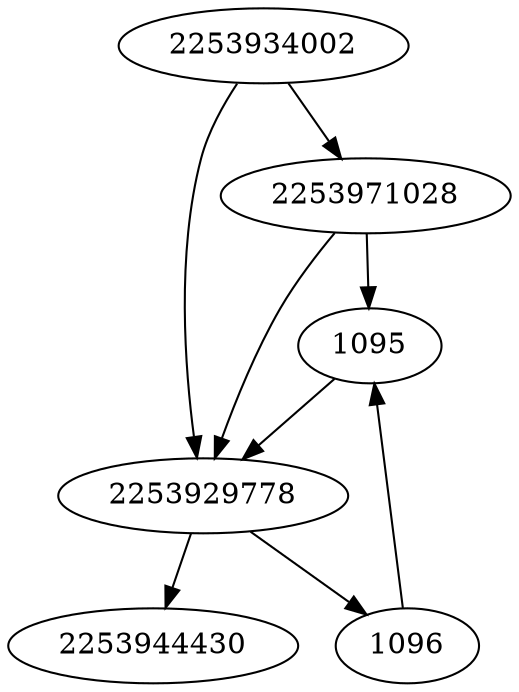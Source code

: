 strict digraph  {
1095;
1096;
2253944430;
2253934002;
2253929778;
2253971028;
1095 -> 2253929778;
1096 -> 1095;
2253934002 -> 2253971028;
2253934002 -> 2253929778;
2253929778 -> 1096;
2253929778 -> 2253944430;
2253971028 -> 1095;
2253971028 -> 2253929778;
}
